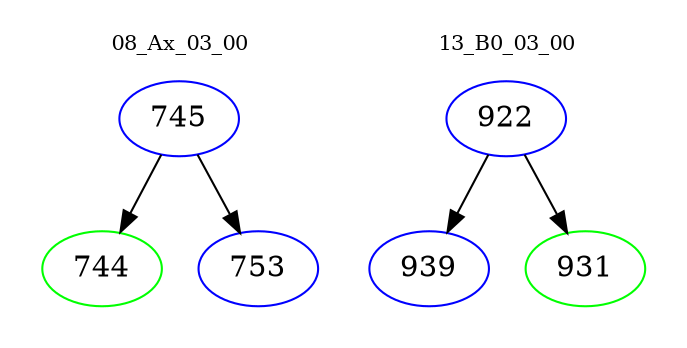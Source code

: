 digraph{
subgraph cluster_0 {
color = white
label = "08_Ax_03_00";
fontsize=10;
T0_745 [label="745", color="blue"]
T0_745 -> T0_744 [color="black"]
T0_744 [label="744", color="green"]
T0_745 -> T0_753 [color="black"]
T0_753 [label="753", color="blue"]
}
subgraph cluster_1 {
color = white
label = "13_B0_03_00";
fontsize=10;
T1_922 [label="922", color="blue"]
T1_922 -> T1_939 [color="black"]
T1_939 [label="939", color="blue"]
T1_922 -> T1_931 [color="black"]
T1_931 [label="931", color="green"]
}
}
